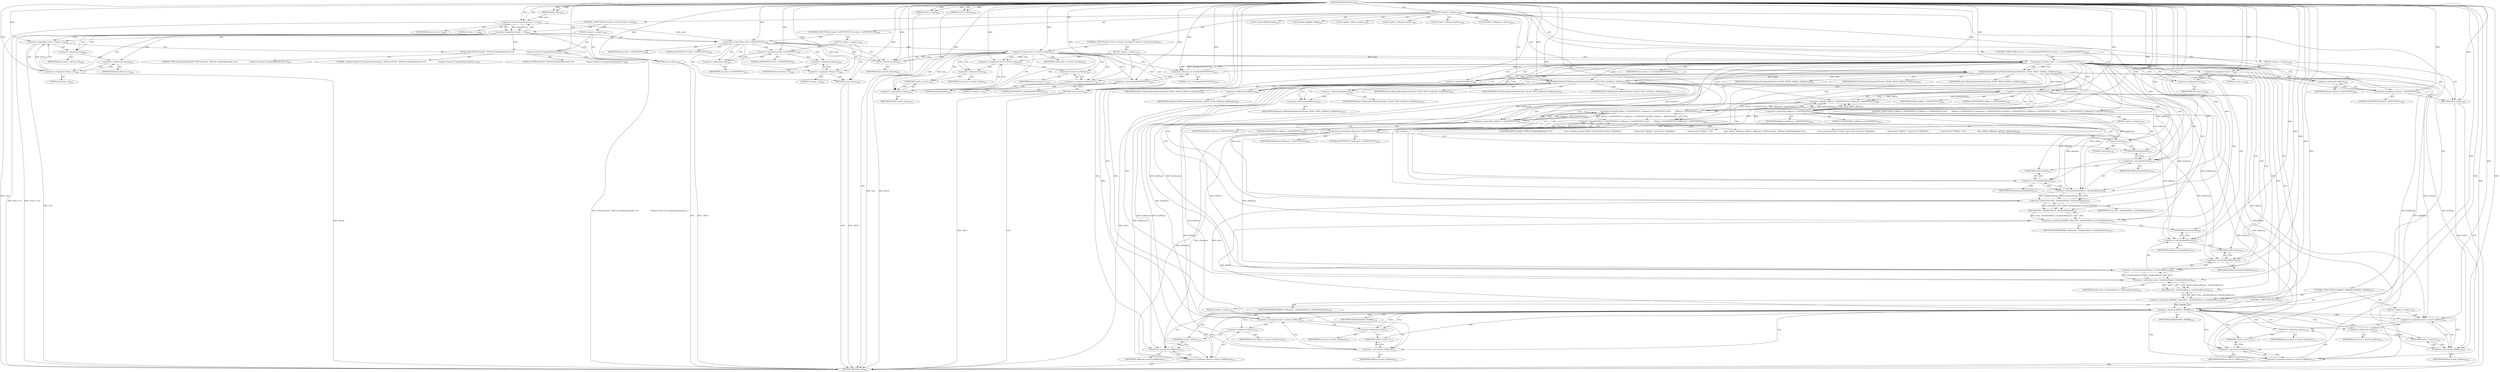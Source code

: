 digraph "DoubleToRational" {  
"71140" [label = <(METHOD,DoubleToRational)<SUB>2648</SUB>> ]
"71141" [label = <(PARAM,double value)<SUB>2648</SUB>> ]
"71142" [label = <(PARAM,uint32_t *num)<SUB>2648</SUB>> ]
"71143" [label = <(PARAM,uint32_t *denom)<SUB>2648</SUB>> ]
"71144" [label = <(BLOCK,&lt;empty&gt;,&lt;empty&gt;)<SUB>2649</SUB>> ]
"71145" [label = <(LOCAL,double dblDiff: double)<SUB>2651</SUB>> ]
"71146" [label = <(LOCAL,double dblDiff2: double)<SUB>2651</SUB>> ]
"71147" [label = <(LOCAL,uint64_t ullNum: uint64_t)<SUB>2652</SUB>> ]
"71148" [label = <(LOCAL,uint64_t ullDenom: uint64_t)<SUB>2652</SUB>> ]
"71149" [label = <(LOCAL,uint64_t ullNum2: uint64_t)<SUB>2652</SUB>> ]
"71150" [label = <(LOCAL,uint64_t ullDenom2: uint64_t)<SUB>2652</SUB>> ]
"71151" [label = <(CONTROL_STRUCTURE,if (!(value &gt;= 0)),if (!(value &gt;= 0)))<SUB>2656</SUB>> ]
"71152" [label = <(&lt;operator&gt;.logicalNot,!(value &gt;= 0))<SUB>2656</SUB>> ]
"71153" [label = <(&lt;operator&gt;.greaterEqualsThan,value &gt;= 0)<SUB>2656</SUB>> ]
"71154" [label = <(IDENTIFIER,value,value &gt;= 0)<SUB>2656</SUB>> ]
"71155" [label = <(LITERAL,0,value &gt;= 0)<SUB>2656</SUB>> ]
"71156" [label = <(BLOCK,&lt;empty&gt;,&lt;empty&gt;)<SUB>2657</SUB>> ]
"71157" [label = <(&lt;operator&gt;.assignment,*num = *denom = 0)<SUB>2658</SUB>> ]
"71158" [label = <(&lt;operator&gt;.indirection,*num)<SUB>2658</SUB>> ]
"71159" [label = <(IDENTIFIER,num,*num = *denom = 0)<SUB>2658</SUB>> ]
"71160" [label = <(&lt;operator&gt;.assignment,*denom = 0)<SUB>2658</SUB>> ]
"71161" [label = <(&lt;operator&gt;.indirection,*denom)<SUB>2658</SUB>> ]
"71162" [label = <(IDENTIFIER,denom,*denom = 0)<SUB>2658</SUB>> ]
"71163" [label = <(LITERAL,0,*denom = 0)<SUB>2658</SUB>> ]
"71164" [label = <(TIFFErrorExt,TIFFErrorExt(0, &quot;TIFFLib: DoubleToRational()&quot;,\012                     &quot; Negative Value for Unsigned Rational given.&quot;))<SUB>2659</SUB>> ]
"71165" [label = <(LITERAL,0,TIFFErrorExt(0, &quot;TIFFLib: DoubleToRational()&quot;,\012                     &quot; Negative Value for Unsigned Rational given.&quot;))<SUB>2659</SUB>> ]
"71166" [label = <(LITERAL,&quot;TIFFLib: DoubleToRational()&quot;,TIFFErrorExt(0, &quot;TIFFLib: DoubleToRational()&quot;,\012                     &quot; Negative Value for Unsigned Rational given.&quot;))<SUB>2659</SUB>> ]
"71167" [label = <(LITERAL,&quot; Negative Value for Unsigned Rational given.&quot;,TIFFErrorExt(0, &quot;TIFFLib: DoubleToRational()&quot;,\012                     &quot; Negative Value for Unsigned Rational given.&quot;))<SUB>2660</SUB>> ]
"71168" [label = <(RETURN,return;,return;)<SUB>2661</SUB>> ]
"71169" [label = <(CONTROL_STRUCTURE,if (value &gt; 0xFFFFFFFFUL),if (value &gt; 0xFFFFFFFFUL))<SUB>2665</SUB>> ]
"71170" [label = <(&lt;operator&gt;.greaterThan,value &gt; 0xFFFFFFFFUL)<SUB>2665</SUB>> ]
"71171" [label = <(IDENTIFIER,value,value &gt; 0xFFFFFFFFUL)<SUB>2665</SUB>> ]
"71172" [label = <(LITERAL,0xFFFFFFFFUL,value &gt; 0xFFFFFFFFUL)<SUB>2665</SUB>> ]
"71173" [label = <(BLOCK,&lt;empty&gt;,&lt;empty&gt;)<SUB>2666</SUB>> ]
"71174" [label = <(&lt;operator&gt;.assignment,*num = 0xFFFFFFFFU)<SUB>2667</SUB>> ]
"71175" [label = <(&lt;operator&gt;.indirection,*num)<SUB>2667</SUB>> ]
"71176" [label = <(IDENTIFIER,num,*num = 0xFFFFFFFFU)<SUB>2667</SUB>> ]
"71177" [label = <(LITERAL,0xFFFFFFFFU,*num = 0xFFFFFFFFU)<SUB>2667</SUB>> ]
"71178" [label = <(&lt;operator&gt;.assignment,*denom = 0)<SUB>2668</SUB>> ]
"71179" [label = <(&lt;operator&gt;.indirection,*denom)<SUB>2668</SUB>> ]
"71180" [label = <(IDENTIFIER,denom,*denom = 0)<SUB>2668</SUB>> ]
"71181" [label = <(LITERAL,0,*denom = 0)<SUB>2668</SUB>> ]
"71182" [label = <(RETURN,return;,return;)<SUB>2669</SUB>> ]
"71183" [label = <(CONTROL_STRUCTURE,if (value == (uint32_t)(value)),if (value == (uint32_t)(value)))<SUB>2672</SUB>> ]
"71184" [label = <(&lt;operator&gt;.equals,value == (uint32_t)(value))<SUB>2672</SUB>> ]
"71185" [label = <(IDENTIFIER,value,value == (uint32_t)(value))<SUB>2672</SUB>> ]
"71186" [label = <(uint32_t,(uint32_t)(value))<SUB>2672</SUB>> ]
"71187" [label = <(IDENTIFIER,value,(uint32_t)(value))<SUB>2672</SUB>> ]
"71188" [label = <(BLOCK,&lt;empty&gt;,&lt;empty&gt;)<SUB>2673</SUB>> ]
"71189" [label = <(&lt;operator&gt;.assignment,*num = (uint32_t)value)<SUB>2674</SUB>> ]
"71190" [label = <(&lt;operator&gt;.indirection,*num)<SUB>2674</SUB>> ]
"71191" [label = <(IDENTIFIER,num,*num = (uint32_t)value)<SUB>2674</SUB>> ]
"71192" [label = <(&lt;operator&gt;.cast,(uint32_t)value)<SUB>2674</SUB>> ]
"71193" [label = <(UNKNOWN,uint32_t,uint32_t)<SUB>2674</SUB>> ]
"71194" [label = <(IDENTIFIER,value,(uint32_t)value)<SUB>2674</SUB>> ]
"71195" [label = <(&lt;operator&gt;.assignment,*denom = 1)<SUB>2675</SUB>> ]
"71196" [label = <(&lt;operator&gt;.indirection,*denom)<SUB>2675</SUB>> ]
"71197" [label = <(IDENTIFIER,denom,*denom = 1)<SUB>2675</SUB>> ]
"71198" [label = <(LITERAL,1,*denom = 1)<SUB>2675</SUB>> ]
"71199" [label = <(RETURN,return;,return;)<SUB>2676</SUB>> ]
"71200" [label = <(CONTROL_STRUCTURE,if (value &lt; 1.0 / (double)0xFFFFFFFFUL),if (value &lt; 1.0 / (double)0xFFFFFFFFUL))<SUB>2679</SUB>> ]
"71201" [label = <(&lt;operator&gt;.lessThan,value &lt; 1.0 / (double)0xFFFFFFFFUL)<SUB>2679</SUB>> ]
"71202" [label = <(IDENTIFIER,value,value &lt; 1.0 / (double)0xFFFFFFFFUL)<SUB>2679</SUB>> ]
"71203" [label = <(&lt;operator&gt;.division,1.0 / (double)0xFFFFFFFFUL)<SUB>2679</SUB>> ]
"71204" [label = <(LITERAL,1.0,1.0 / (double)0xFFFFFFFFUL)<SUB>2679</SUB>> ]
"71205" [label = <(&lt;operator&gt;.cast,(double)0xFFFFFFFFUL)<SUB>2679</SUB>> ]
"71206" [label = <(UNKNOWN,double,double)<SUB>2679</SUB>> ]
"71207" [label = <(LITERAL,0xFFFFFFFFUL,(double)0xFFFFFFFFUL)<SUB>2679</SUB>> ]
"71208" [label = <(BLOCK,&lt;empty&gt;,&lt;empty&gt;)<SUB>2680</SUB>> ]
"71209" [label = <(&lt;operator&gt;.assignment,*num = 0)<SUB>2681</SUB>> ]
"71210" [label = <(&lt;operator&gt;.indirection,*num)<SUB>2681</SUB>> ]
"71211" [label = <(IDENTIFIER,num,*num = 0)<SUB>2681</SUB>> ]
"71212" [label = <(LITERAL,0,*num = 0)<SUB>2681</SUB>> ]
"71213" [label = <(&lt;operator&gt;.assignment,*denom = 0xFFFFFFFFU)<SUB>2682</SUB>> ]
"71214" [label = <(&lt;operator&gt;.indirection,*denom)<SUB>2682</SUB>> ]
"71215" [label = <(IDENTIFIER,denom,*denom = 0xFFFFFFFFU)<SUB>2682</SUB>> ]
"71216" [label = <(LITERAL,0xFFFFFFFFU,*denom = 0xFFFFFFFFU)<SUB>2682</SUB>> ]
"71217" [label = <(RETURN,return;,return;)<SUB>2683</SUB>> ]
"71218" [label = <(ToRationalEuclideanGCD,ToRationalEuclideanGCD(value, FALSE, FALSE, &amp;ullNum, &amp;ullDenom))<SUB>2690</SUB>> ]
"71219" [label = <(IDENTIFIER,value,ToRationalEuclideanGCD(value, FALSE, FALSE, &amp;ullNum, &amp;ullDenom))<SUB>2690</SUB>> ]
"71220" [label = <(IDENTIFIER,FALSE,ToRationalEuclideanGCD(value, FALSE, FALSE, &amp;ullNum, &amp;ullDenom))<SUB>2690</SUB>> ]
"71221" [label = <(IDENTIFIER,FALSE,ToRationalEuclideanGCD(value, FALSE, FALSE, &amp;ullNum, &amp;ullDenom))<SUB>2690</SUB>> ]
"71222" [label = <(&lt;operator&gt;.addressOf,&amp;ullNum)<SUB>2690</SUB>> ]
"71223" [label = <(IDENTIFIER,ullNum,ToRationalEuclideanGCD(value, FALSE, FALSE, &amp;ullNum, &amp;ullDenom))<SUB>2690</SUB>> ]
"71224" [label = <(&lt;operator&gt;.addressOf,&amp;ullDenom)<SUB>2690</SUB>> ]
"71225" [label = <(IDENTIFIER,ullDenom,ToRationalEuclideanGCD(value, FALSE, FALSE, &amp;ullNum, &amp;ullDenom))<SUB>2690</SUB>> ]
"71226" [label = <(ToRationalEuclideanGCD,ToRationalEuclideanGCD(value, FALSE, TRUE, &amp;ullNum2, &amp;ullDenom2))<SUB>2691</SUB>> ]
"71227" [label = <(IDENTIFIER,value,ToRationalEuclideanGCD(value, FALSE, TRUE, &amp;ullNum2, &amp;ullDenom2))<SUB>2691</SUB>> ]
"71228" [label = <(IDENTIFIER,FALSE,ToRationalEuclideanGCD(value, FALSE, TRUE, &amp;ullNum2, &amp;ullDenom2))<SUB>2691</SUB>> ]
"71229" [label = <(IDENTIFIER,TRUE,ToRationalEuclideanGCD(value, FALSE, TRUE, &amp;ullNum2, &amp;ullDenom2))<SUB>2691</SUB>> ]
"71230" [label = <(&lt;operator&gt;.addressOf,&amp;ullNum2)<SUB>2691</SUB>> ]
"71231" [label = <(IDENTIFIER,ullNum2,ToRationalEuclideanGCD(value, FALSE, TRUE, &amp;ullNum2, &amp;ullDenom2))<SUB>2691</SUB>> ]
"71232" [label = <(&lt;operator&gt;.addressOf,&amp;ullDenom2)<SUB>2691</SUB>> ]
"71233" [label = <(IDENTIFIER,ullDenom2,ToRationalEuclideanGCD(value, FALSE, TRUE, &amp;ullNum2, &amp;ullDenom2))<SUB>2691</SUB>> ]
"71234" [label = <(CONTROL_STRUCTURE,if (ullNum &gt; 0xFFFFFFFFUL || ullDenom &gt; 0xFFFFFFFFUL ||\012        ullNum2 &gt; 0xFFFFFFFFUL || ullDenom2 &gt; 0xFFFFFFFFUL),if (ullNum &gt; 0xFFFFFFFFUL || ullDenom &gt; 0xFFFFFFFFUL ||\012        ullNum2 &gt; 0xFFFFFFFFUL || ullDenom2 &gt; 0xFFFFFFFFUL))<SUB>2693</SUB>> ]
"71235" [label = <(&lt;operator&gt;.logicalOr,ullNum &gt; 0xFFFFFFFFUL || ullDenom &gt; 0xFFFFFFFFUL ||\012        ullNum2 &gt; 0xFFFFFFFFUL || ullDenom2 &gt; 0xFFFFFFFFUL)<SUB>2693</SUB>> ]
"71236" [label = <(&lt;operator&gt;.logicalOr,ullNum &gt; 0xFFFFFFFFUL || ullDenom &gt; 0xFFFFFFFFUL ||\012        ullNum2 &gt; 0xFFFFFFFFUL)<SUB>2693</SUB>> ]
"71237" [label = <(&lt;operator&gt;.logicalOr,ullNum &gt; 0xFFFFFFFFUL || ullDenom &gt; 0xFFFFFFFFUL)<SUB>2693</SUB>> ]
"71238" [label = <(&lt;operator&gt;.greaterThan,ullNum &gt; 0xFFFFFFFFUL)<SUB>2693</SUB>> ]
"71239" [label = <(IDENTIFIER,ullNum,ullNum &gt; 0xFFFFFFFFUL)<SUB>2693</SUB>> ]
"71240" [label = <(LITERAL,0xFFFFFFFFUL,ullNum &gt; 0xFFFFFFFFUL)<SUB>2693</SUB>> ]
"71241" [label = <(&lt;operator&gt;.greaterThan,ullDenom &gt; 0xFFFFFFFFUL)<SUB>2693</SUB>> ]
"71242" [label = <(IDENTIFIER,ullDenom,ullDenom &gt; 0xFFFFFFFFUL)<SUB>2693</SUB>> ]
"71243" [label = <(LITERAL,0xFFFFFFFFUL,ullDenom &gt; 0xFFFFFFFFUL)<SUB>2693</SUB>> ]
"71244" [label = <(&lt;operator&gt;.greaterThan,ullNum2 &gt; 0xFFFFFFFFUL)<SUB>2694</SUB>> ]
"71245" [label = <(IDENTIFIER,ullNum2,ullNum2 &gt; 0xFFFFFFFFUL)<SUB>2694</SUB>> ]
"71246" [label = <(LITERAL,0xFFFFFFFFUL,ullNum2 &gt; 0xFFFFFFFFUL)<SUB>2694</SUB>> ]
"71247" [label = <(&lt;operator&gt;.greaterThan,ullDenom2 &gt; 0xFFFFFFFFUL)<SUB>2694</SUB>> ]
"71248" [label = <(IDENTIFIER,ullDenom2,ullDenom2 &gt; 0xFFFFFFFFUL)<SUB>2694</SUB>> ]
"71249" [label = <(LITERAL,0xFFFFFFFFUL,ullDenom2 &gt; 0xFFFFFFFFUL)<SUB>2694</SUB>> ]
"71250" [label = <(BLOCK,&lt;empty&gt;,&lt;empty&gt;)<SUB>2695</SUB>> ]
"71251" [label = <(UNKNOWN,TIFFErrorExt(0, &quot;TIFFLib: DoubleToRational()&quot;,\012                     &quot; Num or Denom exceeds ULONG: val=%14.6f, num=%12&quot; PRIu64\012                     &quot;, denom=%12&quot; PRIu64 &quot; | num2=%12&quot; PRIu64\012                     &quot;, denom2=%12&quot; PRIu64 &quot;&quot;,\012                     value, ullNum, ullDenom, ullNum2, ullDenom2);,TIFFErrorExt(0, &quot;TIFFLib: DoubleToRational()&quot;,\012                     &quot; Num or Denom exceeds ULONG: val=%14.6f, num=%12&quot; PRIu64\012                     &quot;, denom=%12&quot; PRIu64 &quot; | num2=%12&quot; PRIu64\012                     &quot;, denom2=%12&quot; PRIu64 &quot;&quot;,\012                     value, ullNum, ullDenom, ullNum2, ullDenom2);)<SUB>2696</SUB>> ]
"71252" [label = <(assert,assert(0))<SUB>2701</SUB>> ]
"71253" [label = <(LITERAL,0,assert(0))<SUB>2701</SUB>> ]
"71254" [label = <(&lt;operator&gt;.assignment,dblDiff = fabs(value - ((double)ullNum / (double)ullDenom)))<SUB>2705</SUB>> ]
"71255" [label = <(IDENTIFIER,dblDiff,dblDiff = fabs(value - ((double)ullNum / (double)ullDenom)))<SUB>2705</SUB>> ]
"71256" [label = <(fabs,fabs(value - ((double)ullNum / (double)ullDenom)))<SUB>2705</SUB>> ]
"71257" [label = <(&lt;operator&gt;.subtraction,value - ((double)ullNum / (double)ullDenom))<SUB>2705</SUB>> ]
"71258" [label = <(IDENTIFIER,value,value - ((double)ullNum / (double)ullDenom))<SUB>2705</SUB>> ]
"71259" [label = <(&lt;operator&gt;.division,(double)ullNum / (double)ullDenom)<SUB>2705</SUB>> ]
"71260" [label = <(&lt;operator&gt;.cast,(double)ullNum)<SUB>2705</SUB>> ]
"71261" [label = <(UNKNOWN,double,double)<SUB>2705</SUB>> ]
"71262" [label = <(IDENTIFIER,ullNum,(double)ullNum)<SUB>2705</SUB>> ]
"71263" [label = <(&lt;operator&gt;.cast,(double)ullDenom)<SUB>2705</SUB>> ]
"71264" [label = <(UNKNOWN,double,double)<SUB>2705</SUB>> ]
"71265" [label = <(IDENTIFIER,ullDenom,(double)ullDenom)<SUB>2705</SUB>> ]
"71266" [label = <(&lt;operator&gt;.assignment,dblDiff2 = fabs(value - ((double)ullNum2 / (double)ullDenom2)))<SUB>2706</SUB>> ]
"71267" [label = <(IDENTIFIER,dblDiff2,dblDiff2 = fabs(value - ((double)ullNum2 / (double)ullDenom2)))<SUB>2706</SUB>> ]
"71268" [label = <(fabs,fabs(value - ((double)ullNum2 / (double)ullDenom2)))<SUB>2706</SUB>> ]
"71269" [label = <(&lt;operator&gt;.subtraction,value - ((double)ullNum2 / (double)ullDenom2))<SUB>2706</SUB>> ]
"71270" [label = <(IDENTIFIER,value,value - ((double)ullNum2 / (double)ullDenom2))<SUB>2706</SUB>> ]
"71271" [label = <(&lt;operator&gt;.division,(double)ullNum2 / (double)ullDenom2)<SUB>2706</SUB>> ]
"71272" [label = <(&lt;operator&gt;.cast,(double)ullNum2)<SUB>2706</SUB>> ]
"71273" [label = <(UNKNOWN,double,double)<SUB>2706</SUB>> ]
"71274" [label = <(IDENTIFIER,ullNum2,(double)ullNum2)<SUB>2706</SUB>> ]
"71275" [label = <(&lt;operator&gt;.cast,(double)ullDenom2)<SUB>2706</SUB>> ]
"71276" [label = <(UNKNOWN,double,double)<SUB>2706</SUB>> ]
"71277" [label = <(IDENTIFIER,ullDenom2,(double)ullDenom2)<SUB>2706</SUB>> ]
"71278" [label = <(CONTROL_STRUCTURE,if (dblDiff &lt; dblDiff2),if (dblDiff &lt; dblDiff2))<SUB>2707</SUB>> ]
"71279" [label = <(&lt;operator&gt;.lessThan,dblDiff &lt; dblDiff2)<SUB>2707</SUB>> ]
"71280" [label = <(IDENTIFIER,dblDiff,dblDiff &lt; dblDiff2)<SUB>2707</SUB>> ]
"71281" [label = <(IDENTIFIER,dblDiff2,dblDiff &lt; dblDiff2)<SUB>2707</SUB>> ]
"71282" [label = <(BLOCK,&lt;empty&gt;,&lt;empty&gt;)<SUB>2708</SUB>> ]
"71283" [label = <(&lt;operator&gt;.assignment,*num = (uint32_t)ullNum)<SUB>2709</SUB>> ]
"71284" [label = <(&lt;operator&gt;.indirection,*num)<SUB>2709</SUB>> ]
"71285" [label = <(IDENTIFIER,num,*num = (uint32_t)ullNum)<SUB>2709</SUB>> ]
"71286" [label = <(&lt;operator&gt;.cast,(uint32_t)ullNum)<SUB>2709</SUB>> ]
"71287" [label = <(UNKNOWN,uint32_t,uint32_t)<SUB>2709</SUB>> ]
"71288" [label = <(IDENTIFIER,ullNum,(uint32_t)ullNum)<SUB>2709</SUB>> ]
"71289" [label = <(&lt;operator&gt;.assignment,*denom = (uint32_t)ullDenom)<SUB>2710</SUB>> ]
"71290" [label = <(&lt;operator&gt;.indirection,*denom)<SUB>2710</SUB>> ]
"71291" [label = <(IDENTIFIER,denom,*denom = (uint32_t)ullDenom)<SUB>2710</SUB>> ]
"71292" [label = <(&lt;operator&gt;.cast,(uint32_t)ullDenom)<SUB>2710</SUB>> ]
"71293" [label = <(UNKNOWN,uint32_t,uint32_t)<SUB>2710</SUB>> ]
"71294" [label = <(IDENTIFIER,ullDenom,(uint32_t)ullDenom)<SUB>2710</SUB>> ]
"71295" [label = <(CONTROL_STRUCTURE,else,else)<SUB>2713</SUB>> ]
"71296" [label = <(BLOCK,&lt;empty&gt;,&lt;empty&gt;)<SUB>2713</SUB>> ]
"71297" [label = <(&lt;operator&gt;.assignment,*num = (uint32_t)ullNum2)<SUB>2714</SUB>> ]
"71298" [label = <(&lt;operator&gt;.indirection,*num)<SUB>2714</SUB>> ]
"71299" [label = <(IDENTIFIER,num,*num = (uint32_t)ullNum2)<SUB>2714</SUB>> ]
"71300" [label = <(&lt;operator&gt;.cast,(uint32_t)ullNum2)<SUB>2714</SUB>> ]
"71301" [label = <(UNKNOWN,uint32_t,uint32_t)<SUB>2714</SUB>> ]
"71302" [label = <(IDENTIFIER,ullNum2,(uint32_t)ullNum2)<SUB>2714</SUB>> ]
"71303" [label = <(&lt;operator&gt;.assignment,*denom = (uint32_t)ullDenom2)<SUB>2715</SUB>> ]
"71304" [label = <(&lt;operator&gt;.indirection,*denom)<SUB>2715</SUB>> ]
"71305" [label = <(IDENTIFIER,denom,*denom = (uint32_t)ullDenom2)<SUB>2715</SUB>> ]
"71306" [label = <(&lt;operator&gt;.cast,(uint32_t)ullDenom2)<SUB>2715</SUB>> ]
"71307" [label = <(UNKNOWN,uint32_t,uint32_t)<SUB>2715</SUB>> ]
"71308" [label = <(IDENTIFIER,ullDenom2,(uint32_t)ullDenom2)<SUB>2715</SUB>> ]
"71309" [label = <(METHOD_RETURN,void)<SUB>2648</SUB>> ]
  "71140" -> "71141"  [ label = "AST: "] 
  "71140" -> "71142"  [ label = "AST: "] 
  "71140" -> "71143"  [ label = "AST: "] 
  "71140" -> "71144"  [ label = "AST: "] 
  "71140" -> "71309"  [ label = "AST: "] 
  "71144" -> "71145"  [ label = "AST: "] 
  "71144" -> "71146"  [ label = "AST: "] 
  "71144" -> "71147"  [ label = "AST: "] 
  "71144" -> "71148"  [ label = "AST: "] 
  "71144" -> "71149"  [ label = "AST: "] 
  "71144" -> "71150"  [ label = "AST: "] 
  "71144" -> "71151"  [ label = "AST: "] 
  "71144" -> "71169"  [ label = "AST: "] 
  "71144" -> "71183"  [ label = "AST: "] 
  "71144" -> "71200"  [ label = "AST: "] 
  "71144" -> "71218"  [ label = "AST: "] 
  "71144" -> "71226"  [ label = "AST: "] 
  "71144" -> "71234"  [ label = "AST: "] 
  "71144" -> "71254"  [ label = "AST: "] 
  "71144" -> "71266"  [ label = "AST: "] 
  "71144" -> "71278"  [ label = "AST: "] 
  "71151" -> "71152"  [ label = "AST: "] 
  "71151" -> "71156"  [ label = "AST: "] 
  "71152" -> "71153"  [ label = "AST: "] 
  "71153" -> "71154"  [ label = "AST: "] 
  "71153" -> "71155"  [ label = "AST: "] 
  "71156" -> "71157"  [ label = "AST: "] 
  "71156" -> "71164"  [ label = "AST: "] 
  "71156" -> "71168"  [ label = "AST: "] 
  "71157" -> "71158"  [ label = "AST: "] 
  "71157" -> "71160"  [ label = "AST: "] 
  "71158" -> "71159"  [ label = "AST: "] 
  "71160" -> "71161"  [ label = "AST: "] 
  "71160" -> "71163"  [ label = "AST: "] 
  "71161" -> "71162"  [ label = "AST: "] 
  "71164" -> "71165"  [ label = "AST: "] 
  "71164" -> "71166"  [ label = "AST: "] 
  "71164" -> "71167"  [ label = "AST: "] 
  "71169" -> "71170"  [ label = "AST: "] 
  "71169" -> "71173"  [ label = "AST: "] 
  "71170" -> "71171"  [ label = "AST: "] 
  "71170" -> "71172"  [ label = "AST: "] 
  "71173" -> "71174"  [ label = "AST: "] 
  "71173" -> "71178"  [ label = "AST: "] 
  "71173" -> "71182"  [ label = "AST: "] 
  "71174" -> "71175"  [ label = "AST: "] 
  "71174" -> "71177"  [ label = "AST: "] 
  "71175" -> "71176"  [ label = "AST: "] 
  "71178" -> "71179"  [ label = "AST: "] 
  "71178" -> "71181"  [ label = "AST: "] 
  "71179" -> "71180"  [ label = "AST: "] 
  "71183" -> "71184"  [ label = "AST: "] 
  "71183" -> "71188"  [ label = "AST: "] 
  "71184" -> "71185"  [ label = "AST: "] 
  "71184" -> "71186"  [ label = "AST: "] 
  "71186" -> "71187"  [ label = "AST: "] 
  "71188" -> "71189"  [ label = "AST: "] 
  "71188" -> "71195"  [ label = "AST: "] 
  "71188" -> "71199"  [ label = "AST: "] 
  "71189" -> "71190"  [ label = "AST: "] 
  "71189" -> "71192"  [ label = "AST: "] 
  "71190" -> "71191"  [ label = "AST: "] 
  "71192" -> "71193"  [ label = "AST: "] 
  "71192" -> "71194"  [ label = "AST: "] 
  "71195" -> "71196"  [ label = "AST: "] 
  "71195" -> "71198"  [ label = "AST: "] 
  "71196" -> "71197"  [ label = "AST: "] 
  "71200" -> "71201"  [ label = "AST: "] 
  "71200" -> "71208"  [ label = "AST: "] 
  "71201" -> "71202"  [ label = "AST: "] 
  "71201" -> "71203"  [ label = "AST: "] 
  "71203" -> "71204"  [ label = "AST: "] 
  "71203" -> "71205"  [ label = "AST: "] 
  "71205" -> "71206"  [ label = "AST: "] 
  "71205" -> "71207"  [ label = "AST: "] 
  "71208" -> "71209"  [ label = "AST: "] 
  "71208" -> "71213"  [ label = "AST: "] 
  "71208" -> "71217"  [ label = "AST: "] 
  "71209" -> "71210"  [ label = "AST: "] 
  "71209" -> "71212"  [ label = "AST: "] 
  "71210" -> "71211"  [ label = "AST: "] 
  "71213" -> "71214"  [ label = "AST: "] 
  "71213" -> "71216"  [ label = "AST: "] 
  "71214" -> "71215"  [ label = "AST: "] 
  "71218" -> "71219"  [ label = "AST: "] 
  "71218" -> "71220"  [ label = "AST: "] 
  "71218" -> "71221"  [ label = "AST: "] 
  "71218" -> "71222"  [ label = "AST: "] 
  "71218" -> "71224"  [ label = "AST: "] 
  "71222" -> "71223"  [ label = "AST: "] 
  "71224" -> "71225"  [ label = "AST: "] 
  "71226" -> "71227"  [ label = "AST: "] 
  "71226" -> "71228"  [ label = "AST: "] 
  "71226" -> "71229"  [ label = "AST: "] 
  "71226" -> "71230"  [ label = "AST: "] 
  "71226" -> "71232"  [ label = "AST: "] 
  "71230" -> "71231"  [ label = "AST: "] 
  "71232" -> "71233"  [ label = "AST: "] 
  "71234" -> "71235"  [ label = "AST: "] 
  "71234" -> "71250"  [ label = "AST: "] 
  "71235" -> "71236"  [ label = "AST: "] 
  "71235" -> "71247"  [ label = "AST: "] 
  "71236" -> "71237"  [ label = "AST: "] 
  "71236" -> "71244"  [ label = "AST: "] 
  "71237" -> "71238"  [ label = "AST: "] 
  "71237" -> "71241"  [ label = "AST: "] 
  "71238" -> "71239"  [ label = "AST: "] 
  "71238" -> "71240"  [ label = "AST: "] 
  "71241" -> "71242"  [ label = "AST: "] 
  "71241" -> "71243"  [ label = "AST: "] 
  "71244" -> "71245"  [ label = "AST: "] 
  "71244" -> "71246"  [ label = "AST: "] 
  "71247" -> "71248"  [ label = "AST: "] 
  "71247" -> "71249"  [ label = "AST: "] 
  "71250" -> "71251"  [ label = "AST: "] 
  "71250" -> "71252"  [ label = "AST: "] 
  "71252" -> "71253"  [ label = "AST: "] 
  "71254" -> "71255"  [ label = "AST: "] 
  "71254" -> "71256"  [ label = "AST: "] 
  "71256" -> "71257"  [ label = "AST: "] 
  "71257" -> "71258"  [ label = "AST: "] 
  "71257" -> "71259"  [ label = "AST: "] 
  "71259" -> "71260"  [ label = "AST: "] 
  "71259" -> "71263"  [ label = "AST: "] 
  "71260" -> "71261"  [ label = "AST: "] 
  "71260" -> "71262"  [ label = "AST: "] 
  "71263" -> "71264"  [ label = "AST: "] 
  "71263" -> "71265"  [ label = "AST: "] 
  "71266" -> "71267"  [ label = "AST: "] 
  "71266" -> "71268"  [ label = "AST: "] 
  "71268" -> "71269"  [ label = "AST: "] 
  "71269" -> "71270"  [ label = "AST: "] 
  "71269" -> "71271"  [ label = "AST: "] 
  "71271" -> "71272"  [ label = "AST: "] 
  "71271" -> "71275"  [ label = "AST: "] 
  "71272" -> "71273"  [ label = "AST: "] 
  "71272" -> "71274"  [ label = "AST: "] 
  "71275" -> "71276"  [ label = "AST: "] 
  "71275" -> "71277"  [ label = "AST: "] 
  "71278" -> "71279"  [ label = "AST: "] 
  "71278" -> "71282"  [ label = "AST: "] 
  "71278" -> "71295"  [ label = "AST: "] 
  "71279" -> "71280"  [ label = "AST: "] 
  "71279" -> "71281"  [ label = "AST: "] 
  "71282" -> "71283"  [ label = "AST: "] 
  "71282" -> "71289"  [ label = "AST: "] 
  "71283" -> "71284"  [ label = "AST: "] 
  "71283" -> "71286"  [ label = "AST: "] 
  "71284" -> "71285"  [ label = "AST: "] 
  "71286" -> "71287"  [ label = "AST: "] 
  "71286" -> "71288"  [ label = "AST: "] 
  "71289" -> "71290"  [ label = "AST: "] 
  "71289" -> "71292"  [ label = "AST: "] 
  "71290" -> "71291"  [ label = "AST: "] 
  "71292" -> "71293"  [ label = "AST: "] 
  "71292" -> "71294"  [ label = "AST: "] 
  "71295" -> "71296"  [ label = "AST: "] 
  "71296" -> "71297"  [ label = "AST: "] 
  "71296" -> "71303"  [ label = "AST: "] 
  "71297" -> "71298"  [ label = "AST: "] 
  "71297" -> "71300"  [ label = "AST: "] 
  "71298" -> "71299"  [ label = "AST: "] 
  "71300" -> "71301"  [ label = "AST: "] 
  "71300" -> "71302"  [ label = "AST: "] 
  "71303" -> "71304"  [ label = "AST: "] 
  "71303" -> "71306"  [ label = "AST: "] 
  "71304" -> "71305"  [ label = "AST: "] 
  "71306" -> "71307"  [ label = "AST: "] 
  "71306" -> "71308"  [ label = "AST: "] 
  "71218" -> "71230"  [ label = "CFG: "] 
  "71226" -> "71238"  [ label = "CFG: "] 
  "71254" -> "71273"  [ label = "CFG: "] 
  "71266" -> "71279"  [ label = "CFG: "] 
  "71152" -> "71158"  [ label = "CFG: "] 
  "71152" -> "71170"  [ label = "CFG: "] 
  "71170" -> "71175"  [ label = "CFG: "] 
  "71170" -> "71186"  [ label = "CFG: "] 
  "71184" -> "71190"  [ label = "CFG: "] 
  "71184" -> "71206"  [ label = "CFG: "] 
  "71201" -> "71210"  [ label = "CFG: "] 
  "71201" -> "71222"  [ label = "CFG: "] 
  "71222" -> "71224"  [ label = "CFG: "] 
  "71224" -> "71218"  [ label = "CFG: "] 
  "71230" -> "71232"  [ label = "CFG: "] 
  "71232" -> "71226"  [ label = "CFG: "] 
  "71235" -> "71251"  [ label = "CFG: "] 
  "71235" -> "71261"  [ label = "CFG: "] 
  "71256" -> "71254"  [ label = "CFG: "] 
  "71268" -> "71266"  [ label = "CFG: "] 
  "71279" -> "71284"  [ label = "CFG: "] 
  "71279" -> "71298"  [ label = "CFG: "] 
  "71153" -> "71152"  [ label = "CFG: "] 
  "71157" -> "71164"  [ label = "CFG: "] 
  "71164" -> "71168"  [ label = "CFG: "] 
  "71168" -> "71309"  [ label = "CFG: "] 
  "71174" -> "71179"  [ label = "CFG: "] 
  "71178" -> "71182"  [ label = "CFG: "] 
  "71182" -> "71309"  [ label = "CFG: "] 
  "71186" -> "71184"  [ label = "CFG: "] 
  "71189" -> "71196"  [ label = "CFG: "] 
  "71195" -> "71199"  [ label = "CFG: "] 
  "71199" -> "71309"  [ label = "CFG: "] 
  "71203" -> "71201"  [ label = "CFG: "] 
  "71209" -> "71214"  [ label = "CFG: "] 
  "71213" -> "71217"  [ label = "CFG: "] 
  "71217" -> "71309"  [ label = "CFG: "] 
  "71236" -> "71235"  [ label = "CFG: "] 
  "71236" -> "71247"  [ label = "CFG: "] 
  "71247" -> "71235"  [ label = "CFG: "] 
  "71251" -> "71252"  [ label = "CFG: "] 
  "71252" -> "71261"  [ label = "CFG: "] 
  "71257" -> "71256"  [ label = "CFG: "] 
  "71269" -> "71268"  [ label = "CFG: "] 
  "71283" -> "71290"  [ label = "CFG: "] 
  "71289" -> "71309"  [ label = "CFG: "] 
  "71158" -> "71161"  [ label = "CFG: "] 
  "71160" -> "71157"  [ label = "CFG: "] 
  "71175" -> "71174"  [ label = "CFG: "] 
  "71179" -> "71178"  [ label = "CFG: "] 
  "71190" -> "71193"  [ label = "CFG: "] 
  "71192" -> "71189"  [ label = "CFG: "] 
  "71196" -> "71195"  [ label = "CFG: "] 
  "71205" -> "71203"  [ label = "CFG: "] 
  "71210" -> "71209"  [ label = "CFG: "] 
  "71214" -> "71213"  [ label = "CFG: "] 
  "71237" -> "71236"  [ label = "CFG: "] 
  "71237" -> "71244"  [ label = "CFG: "] 
  "71244" -> "71236"  [ label = "CFG: "] 
  "71259" -> "71257"  [ label = "CFG: "] 
  "71271" -> "71269"  [ label = "CFG: "] 
  "71284" -> "71287"  [ label = "CFG: "] 
  "71286" -> "71283"  [ label = "CFG: "] 
  "71290" -> "71293"  [ label = "CFG: "] 
  "71292" -> "71289"  [ label = "CFG: "] 
  "71297" -> "71304"  [ label = "CFG: "] 
  "71303" -> "71309"  [ label = "CFG: "] 
  "71161" -> "71160"  [ label = "CFG: "] 
  "71193" -> "71192"  [ label = "CFG: "] 
  "71206" -> "71205"  [ label = "CFG: "] 
  "71238" -> "71237"  [ label = "CFG: "] 
  "71238" -> "71241"  [ label = "CFG: "] 
  "71241" -> "71237"  [ label = "CFG: "] 
  "71260" -> "71264"  [ label = "CFG: "] 
  "71263" -> "71259"  [ label = "CFG: "] 
  "71272" -> "71276"  [ label = "CFG: "] 
  "71275" -> "71271"  [ label = "CFG: "] 
  "71287" -> "71286"  [ label = "CFG: "] 
  "71293" -> "71292"  [ label = "CFG: "] 
  "71298" -> "71301"  [ label = "CFG: "] 
  "71300" -> "71297"  [ label = "CFG: "] 
  "71304" -> "71307"  [ label = "CFG: "] 
  "71306" -> "71303"  [ label = "CFG: "] 
  "71261" -> "71260"  [ label = "CFG: "] 
  "71264" -> "71263"  [ label = "CFG: "] 
  "71273" -> "71272"  [ label = "CFG: "] 
  "71276" -> "71275"  [ label = "CFG: "] 
  "71301" -> "71300"  [ label = "CFG: "] 
  "71307" -> "71306"  [ label = "CFG: "] 
  "71140" -> "71153"  [ label = "CFG: "] 
  "71182" -> "71309"  [ label = "DDG: &lt;RET&gt;"] 
  "71217" -> "71309"  [ label = "DDG: &lt;RET&gt;"] 
  "71199" -> "71309"  [ label = "DDG: &lt;RET&gt;"] 
  "71168" -> "71309"  [ label = "DDG: &lt;RET&gt;"] 
  "71142" -> "71309"  [ label = "DDG: num"] 
  "71143" -> "71309"  [ label = "DDG: denom"] 
  "71153" -> "71309"  [ label = "DDG: value"] 
  "71152" -> "71309"  [ label = "DDG: value &gt;= 0"] 
  "71152" -> "71309"  [ label = "DDG: !(value &gt;= 0)"] 
  "71157" -> "71309"  [ label = "DDG: *num"] 
  "71160" -> "71309"  [ label = "DDG: *denom"] 
  "71164" -> "71309"  [ label = "DDG: TIFFErrorExt(0, &quot;TIFFLib: DoubleToRational()&quot;,\012                     &quot; Negative Value for Unsigned Rational given.&quot;)"] 
  "71226" -> "71309"  [ label = "DDG: TRUE"] 
  "71140" -> "71141"  [ label = "DDG: "] 
  "71140" -> "71142"  [ label = "DDG: "] 
  "71140" -> "71143"  [ label = "DDG: "] 
  "71256" -> "71254"  [ label = "DDG: value - ((double)ullNum / (double)ullDenom)"] 
  "71268" -> "71266"  [ label = "DDG: value - ((double)ullNum2 / (double)ullDenom2)"] 
  "71201" -> "71218"  [ label = "DDG: value"] 
  "71140" -> "71218"  [ label = "DDG: "] 
  "71218" -> "71226"  [ label = "DDG: value"] 
  "71140" -> "71226"  [ label = "DDG: "] 
  "71218" -> "71226"  [ label = "DDG: FALSE"] 
  "71140" -> "71254"  [ label = "DDG: "] 
  "71140" -> "71266"  [ label = "DDG: "] 
  "71153" -> "71152"  [ label = "DDG: value"] 
  "71153" -> "71152"  [ label = "DDG: 0"] 
  "71140" -> "71168"  [ label = "DDG: "] 
  "71153" -> "71170"  [ label = "DDG: value"] 
  "71140" -> "71170"  [ label = "DDG: "] 
  "71140" -> "71174"  [ label = "DDG: "] 
  "71140" -> "71178"  [ label = "DDG: "] 
  "71140" -> "71182"  [ label = "DDG: "] 
  "71186" -> "71184"  [ label = "DDG: value"] 
  "71140" -> "71184"  [ label = "DDG: "] 
  "71184" -> "71189"  [ label = "DDG: value"] 
  "71140" -> "71189"  [ label = "DDG: "] 
  "71140" -> "71195"  [ label = "DDG: "] 
  "71140" -> "71199"  [ label = "DDG: "] 
  "71184" -> "71201"  [ label = "DDG: value"] 
  "71140" -> "71201"  [ label = "DDG: "] 
  "71203" -> "71201"  [ label = "DDG: 1.0"] 
  "71203" -> "71201"  [ label = "DDG: (double)0xFFFFFFFFUL"] 
  "71140" -> "71209"  [ label = "DDG: "] 
  "71140" -> "71213"  [ label = "DDG: "] 
  "71140" -> "71217"  [ label = "DDG: "] 
  "71236" -> "71235"  [ label = "DDG: ullNum &gt; 0xFFFFFFFFUL || ullDenom &gt; 0xFFFFFFFFUL"] 
  "71236" -> "71235"  [ label = "DDG: ullNum2 &gt; 0xFFFFFFFFUL"] 
  "71247" -> "71235"  [ label = "DDG: ullDenom2"] 
  "71247" -> "71235"  [ label = "DDG: 0xFFFFFFFFUL"] 
  "71257" -> "71256"  [ label = "DDG: value"] 
  "71257" -> "71256"  [ label = "DDG: (double)ullNum / (double)ullDenom"] 
  "71269" -> "71268"  [ label = "DDG: value"] 
  "71269" -> "71268"  [ label = "DDG: (double)ullNum2 / (double)ullDenom2"] 
  "71254" -> "71279"  [ label = "DDG: dblDiff"] 
  "71140" -> "71279"  [ label = "DDG: "] 
  "71266" -> "71279"  [ label = "DDG: dblDiff2"] 
  "71218" -> "71283"  [ label = "DDG: &amp;ullNum"] 
  "71140" -> "71283"  [ label = "DDG: "] 
  "71238" -> "71283"  [ label = "DDG: ullNum"] 
  "71218" -> "71289"  [ label = "DDG: &amp;ullDenom"] 
  "71140" -> "71289"  [ label = "DDG: "] 
  "71241" -> "71289"  [ label = "DDG: ullDenom"] 
  "71141" -> "71153"  [ label = "DDG: value"] 
  "71140" -> "71153"  [ label = "DDG: "] 
  "71160" -> "71157"  [ label = "DDG: *denom"] 
  "71140" -> "71157"  [ label = "DDG: "] 
  "71140" -> "71164"  [ label = "DDG: "] 
  "71170" -> "71186"  [ label = "DDG: value"] 
  "71140" -> "71186"  [ label = "DDG: "] 
  "71140" -> "71203"  [ label = "DDG: "] 
  "71237" -> "71236"  [ label = "DDG: ullNum &gt; 0xFFFFFFFFUL"] 
  "71237" -> "71236"  [ label = "DDG: ullDenom &gt; 0xFFFFFFFFUL"] 
  "71244" -> "71236"  [ label = "DDG: ullNum2"] 
  "71244" -> "71236"  [ label = "DDG: 0xFFFFFFFFUL"] 
  "71226" -> "71247"  [ label = "DDG: &amp;ullDenom2"] 
  "71140" -> "71247"  [ label = "DDG: "] 
  "71140" -> "71252"  [ label = "DDG: "] 
  "71226" -> "71257"  [ label = "DDG: value"] 
  "71140" -> "71257"  [ label = "DDG: "] 
  "71259" -> "71257"  [ label = "DDG: (double)ullNum"] 
  "71259" -> "71257"  [ label = "DDG: (double)ullDenom"] 
  "71257" -> "71269"  [ label = "DDG: value"] 
  "71140" -> "71269"  [ label = "DDG: "] 
  "71271" -> "71269"  [ label = "DDG: (double)ullNum2"] 
  "71271" -> "71269"  [ label = "DDG: (double)ullDenom2"] 
  "71226" -> "71297"  [ label = "DDG: &amp;ullNum2"] 
  "71140" -> "71297"  [ label = "DDG: "] 
  "71244" -> "71297"  [ label = "DDG: ullNum2"] 
  "71226" -> "71303"  [ label = "DDG: &amp;ullDenom2"] 
  "71140" -> "71303"  [ label = "DDG: "] 
  "71247" -> "71303"  [ label = "DDG: ullDenom2"] 
  "71140" -> "71160"  [ label = "DDG: "] 
  "71184" -> "71192"  [ label = "DDG: value"] 
  "71140" -> "71192"  [ label = "DDG: "] 
  "71140" -> "71205"  [ label = "DDG: "] 
  "71238" -> "71237"  [ label = "DDG: ullNum"] 
  "71238" -> "71237"  [ label = "DDG: 0xFFFFFFFFUL"] 
  "71241" -> "71237"  [ label = "DDG: ullDenom"] 
  "71241" -> "71237"  [ label = "DDG: 0xFFFFFFFFUL"] 
  "71226" -> "71244"  [ label = "DDG: &amp;ullNum2"] 
  "71140" -> "71244"  [ label = "DDG: "] 
  "71218" -> "71259"  [ label = "DDG: &amp;ullNum"] 
  "71238" -> "71259"  [ label = "DDG: ullNum"] 
  "71140" -> "71259"  [ label = "DDG: "] 
  "71218" -> "71259"  [ label = "DDG: &amp;ullDenom"] 
  "71241" -> "71259"  [ label = "DDG: ullDenom"] 
  "71226" -> "71271"  [ label = "DDG: &amp;ullNum2"] 
  "71244" -> "71271"  [ label = "DDG: ullNum2"] 
  "71140" -> "71271"  [ label = "DDG: "] 
  "71226" -> "71271"  [ label = "DDG: &amp;ullDenom2"] 
  "71247" -> "71271"  [ label = "DDG: ullDenom2"] 
  "71218" -> "71286"  [ label = "DDG: &amp;ullNum"] 
  "71140" -> "71286"  [ label = "DDG: "] 
  "71238" -> "71286"  [ label = "DDG: ullNum"] 
  "71218" -> "71292"  [ label = "DDG: &amp;ullDenom"] 
  "71140" -> "71292"  [ label = "DDG: "] 
  "71241" -> "71292"  [ label = "DDG: ullDenom"] 
  "71218" -> "71238"  [ label = "DDG: &amp;ullNum"] 
  "71140" -> "71238"  [ label = "DDG: "] 
  "71218" -> "71241"  [ label = "DDG: &amp;ullDenom"] 
  "71140" -> "71241"  [ label = "DDG: "] 
  "71218" -> "71260"  [ label = "DDG: &amp;ullNum"] 
  "71238" -> "71260"  [ label = "DDG: ullNum"] 
  "71140" -> "71260"  [ label = "DDG: "] 
  "71218" -> "71263"  [ label = "DDG: &amp;ullDenom"] 
  "71241" -> "71263"  [ label = "DDG: ullDenom"] 
  "71140" -> "71263"  [ label = "DDG: "] 
  "71226" -> "71272"  [ label = "DDG: &amp;ullNum2"] 
  "71244" -> "71272"  [ label = "DDG: ullNum2"] 
  "71140" -> "71272"  [ label = "DDG: "] 
  "71226" -> "71275"  [ label = "DDG: &amp;ullDenom2"] 
  "71247" -> "71275"  [ label = "DDG: ullDenom2"] 
  "71140" -> "71275"  [ label = "DDG: "] 
  "71226" -> "71300"  [ label = "DDG: &amp;ullNum2"] 
  "71140" -> "71300"  [ label = "DDG: "] 
  "71244" -> "71300"  [ label = "DDG: ullNum2"] 
  "71226" -> "71306"  [ label = "DDG: &amp;ullDenom2"] 
  "71140" -> "71306"  [ label = "DDG: "] 
  "71247" -> "71306"  [ label = "DDG: ullDenom2"] 
  "71152" -> "71161"  [ label = "CDG: "] 
  "71152" -> "71160"  [ label = "CDG: "] 
  "71152" -> "71157"  [ label = "CDG: "] 
  "71152" -> "71168"  [ label = "CDG: "] 
  "71152" -> "71158"  [ label = "CDG: "] 
  "71152" -> "71170"  [ label = "CDG: "] 
  "71152" -> "71164"  [ label = "CDG: "] 
  "71170" -> "71179"  [ label = "CDG: "] 
  "71170" -> "71178"  [ label = "CDG: "] 
  "71170" -> "71184"  [ label = "CDG: "] 
  "71170" -> "71174"  [ label = "CDG: "] 
  "71170" -> "71182"  [ label = "CDG: "] 
  "71170" -> "71175"  [ label = "CDG: "] 
  "71170" -> "71186"  [ label = "CDG: "] 
  "71184" -> "71195"  [ label = "CDG: "] 
  "71184" -> "71205"  [ label = "CDG: "] 
  "71184" -> "71189"  [ label = "CDG: "] 
  "71184" -> "71203"  [ label = "CDG: "] 
  "71184" -> "71196"  [ label = "CDG: "] 
  "71184" -> "71193"  [ label = "CDG: "] 
  "71184" -> "71190"  [ label = "CDG: "] 
  "71184" -> "71199"  [ label = "CDG: "] 
  "71184" -> "71192"  [ label = "CDG: "] 
  "71184" -> "71206"  [ label = "CDG: "] 
  "71184" -> "71201"  [ label = "CDG: "] 
  "71201" -> "71275"  [ label = "CDG: "] 
  "71201" -> "71273"  [ label = "CDG: "] 
  "71201" -> "71238"  [ label = "CDG: "] 
  "71201" -> "71272"  [ label = "CDG: "] 
  "71201" -> "71256"  [ label = "CDG: "] 
  "71201" -> "71222"  [ label = "CDG: "] 
  "71201" -> "71214"  [ label = "CDG: "] 
  "71201" -> "71236"  [ label = "CDG: "] 
  "71201" -> "71279"  [ label = "CDG: "] 
  "71201" -> "71235"  [ label = "CDG: "] 
  "71201" -> "71254"  [ label = "CDG: "] 
  "71201" -> "71210"  [ label = "CDG: "] 
  "71201" -> "71209"  [ label = "CDG: "] 
  "71201" -> "71226"  [ label = "CDG: "] 
  "71201" -> "71266"  [ label = "CDG: "] 
  "71201" -> "71264"  [ label = "CDG: "] 
  "71201" -> "71230"  [ label = "CDG: "] 
  "71201" -> "71237"  [ label = "CDG: "] 
  "71201" -> "71268"  [ label = "CDG: "] 
  "71201" -> "71213"  [ label = "CDG: "] 
  "71201" -> "71260"  [ label = "CDG: "] 
  "71201" -> "71259"  [ label = "CDG: "] 
  "71201" -> "71276"  [ label = "CDG: "] 
  "71201" -> "71257"  [ label = "CDG: "] 
  "71201" -> "71263"  [ label = "CDG: "] 
  "71201" -> "71269"  [ label = "CDG: "] 
  "71201" -> "71232"  [ label = "CDG: "] 
  "71201" -> "71217"  [ label = "CDG: "] 
  "71201" -> "71271"  [ label = "CDG: "] 
  "71201" -> "71224"  [ label = "CDG: "] 
  "71201" -> "71261"  [ label = "CDG: "] 
  "71201" -> "71218"  [ label = "CDG: "] 
  "71235" -> "71251"  [ label = "CDG: "] 
  "71235" -> "71252"  [ label = "CDG: "] 
  "71279" -> "71306"  [ label = "CDG: "] 
  "71279" -> "71289"  [ label = "CDG: "] 
  "71279" -> "71292"  [ label = "CDG: "] 
  "71279" -> "71283"  [ label = "CDG: "] 
  "71279" -> "71297"  [ label = "CDG: "] 
  "71279" -> "71301"  [ label = "CDG: "] 
  "71279" -> "71290"  [ label = "CDG: "] 
  "71279" -> "71298"  [ label = "CDG: "] 
  "71279" -> "71293"  [ label = "CDG: "] 
  "71279" -> "71284"  [ label = "CDG: "] 
  "71279" -> "71287"  [ label = "CDG: "] 
  "71279" -> "71307"  [ label = "CDG: "] 
  "71279" -> "71303"  [ label = "CDG: "] 
  "71279" -> "71304"  [ label = "CDG: "] 
  "71279" -> "71286"  [ label = "CDG: "] 
  "71279" -> "71300"  [ label = "CDG: "] 
  "71236" -> "71247"  [ label = "CDG: "] 
  "71237" -> "71244"  [ label = "CDG: "] 
  "71238" -> "71241"  [ label = "CDG: "] 
}
